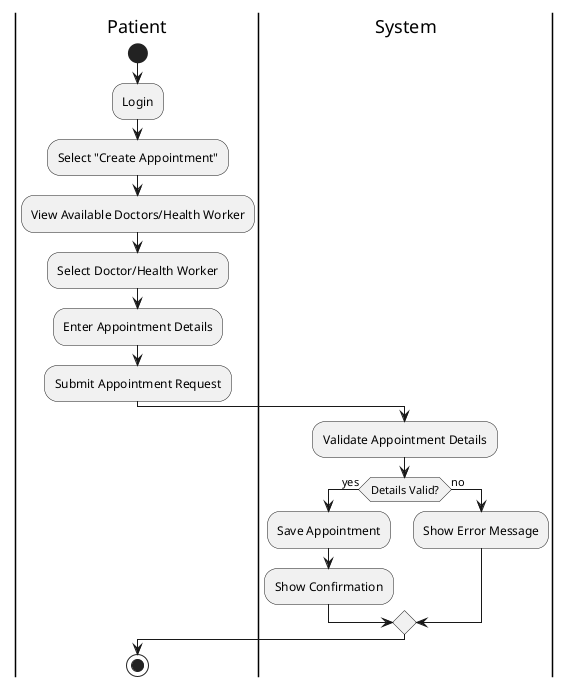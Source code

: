 @startuml
|Patient|
start
:Login;
:Select "Create Appointment";
:View Available Doctors/Health Worker;
:Select Doctor/Health Worker;
:Enter Appointment Details;
:Submit Appointment Request;
|System|
:Validate Appointment Details;
if (Details Valid?) then (yes)
  :Save Appointment;
  :Show Confirmation;
else (no)
  :Show Error Message;
endif
|Patient|
stop
@enduml 